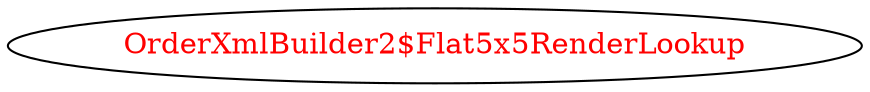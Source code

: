 digraph dependencyGraph {
 concentrate=true;
 ranksep="2.0";
 rankdir="LR"; 
 splines="ortho";
"OrderXmlBuilder2$Flat5x5RenderLookup" [fontcolor="red"];
}